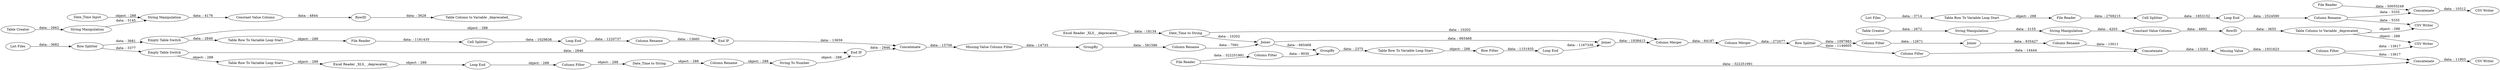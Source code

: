 digraph {
	"1402626503288366059_130" [label="Loop End"]
	"-8281154383961087058_90" [label="Table Column to Variable _deprecated_"]
	"979761365287502436_76" [label="Date_Time Input"]
	"-307177236687154698_67" [label="Empty Table Switch"]
	"-307177236687154698_68" [label="Missing Value Column Filter"]
	"-307177236687154698_49" [label="Table Row To Variable Loop Start"]
	"-307177236687154698_48" [label="Row Splitter"]
	"-307177236687154698_61" [label="String To Number"]
	"-8281154383961087058_87" [label="String Manipulation"]
	"979761365287502436_139" [label="Column Filter"]
	"979761365287502436_182" [label="Column Filter"]
	"3553264548877906103_139" [label="Column Filter"]
	"-307177236687154698_58" [label="Date_Time to String"]
	"-307177236687154698_57" [label="Column Filter"]
	"979761365287502436_167" [label="CSV Writer"]
	"-307177236687154698_50" [label="Cell Splitter"]
	"-307177236687154698_65" [label="End IF"]
	"-8281154383961087058_81" [label="Table Creator"]
	"979761365287502436_181" [label="CSV Writer"]
	"-6331891933617666624_70" [label="Cell Splitter"]
	"1402626503288366059_128" [label="Row Filter"]
	"-8281154383961087058_80" [label="Table Column to Variable _deprecated_"]
	"979761365287502436_8" [label="Excel Reader _XLS_ _deprecated_"]
	"-8281154383961087058_83" [label=RowID]
	"-307177236687154698_55" [label="Loop End"]
	"-307177236687154698_23" [label="Table Row To Variable Loop Start"]
	"-307177236687154698_47" [label="File Reader"]
	"-8281154383961087058_88" [label="Constant Value Column"]
	"979761365287502436_180" [label=Concatenate]
	"-307177236687154698_56" [label=Concatenate]
	"1402626503288366059_129" [label="Table Row To Variable Loop Start"]
	"-8281154383961087058_79" [label="String Manipulation"]
	"979761365287502436_71" [label=Joiner]
	"979761365287502436_138" [label="Missing Value"]
	"979761365287502436_176" [label="File Reader"]
	"979761365287502436_179" [label="File Reader"]
	"-6331891933617666624_60" [label="Column Rename"]
	"3553264548877906103_74" [label="Column Filter"]
	"-6331891933617666624_23" [label="Table Row To Variable Loop Start"]
	"-307177236687154698_59" [label="Column Rename"]
	"-8281154383961087058_86" [label="String Manipulation"]
	"-307177236687154698_66" [label="Empty Table Switch"]
	"-8281154383961087058_85" [label="Table Creator"]
	"-8281154383961087058_82" [label="String Manipulation"]
	"979761365287502436_69" [label="List Files"]
	"3553264548877906103_132" [label="Column Merger"]
	"-307177236687154698_60" [label="Column Rename"]
	"-307177236687154698_63" [label="End IF"]
	"3553264548877906103_135" [label="Row Splitter"]
	"-6331891933617666624_11" [label="Loop End"]
	"-307177236687154698_11" [label="Loop End"]
	"1402626503288366059_126" [label=GroupBy]
	"-307177236687154698_53" [label="Excel Reader _XLS_ _deprecated_"]
	"979761365287502436_75" [label="CSV Writer"]
	"979761365287502436_165" [label="List Files"]
	"979761365287502436_33" [label="Date_Time to String"]
	"-8281154383961087058_89" [label=RowID]
	"3553264548877906103_136" [label=Joiner]
	"3553264548877906103_137" [label=Concatenate]
	"979761365287502436_72" [label=Joiner]
	"979761365287502436_125" [label="Column Rename"]
	"3553264548877906103_138" [label="Column Rename"]
	"979761365287502436_178" [label="CSV Writer"]
	"979761365287502436_177" [label=Concatenate]
	"-6331891933617666624_69" [label="File Reader"]
	"3553264548877906103_133" [label="Column Merger"]
	"979761365287502436_124" [label=GroupBy]
	"-8281154383961087058_84" [label="Constant Value Column"]
	"-6331891933617666624_60" -> "979761365287502436_180" [label="data: : 5335"]
	"-307177236687154698_65" -> "-307177236687154698_56" [label="data: : 13659"]
	"-307177236687154698_53" -> "-307177236687154698_55" [label="object: : 288"]
	"1402626503288366059_129" -> "1402626503288366059_128" [label="object: : 288"]
	"1402626503288366059_128" -> "1402626503288366059_130" [label="data: : 1151935"]
	"-6331891933617666624_70" -> "-6331891933617666624_11" [label="data: : 1853152"]
	"979761365287502436_76" -> "-8281154383961087058_79" [label="object: : 288"]
	"979761365287502436_180" -> "979761365287502436_181" [label="data: : 10312"]
	"-8281154383961087058_89" -> "-8281154383961087058_90" [label="data: : 3655"]
	"-6331891933617666624_60" -> "979761365287502436_167" [label="data: : 5335"]
	"-307177236687154698_47" -> "-307177236687154698_50" [label="data: : 1181435"]
	"-8281154383961087058_83" -> "-8281154383961087058_80" [label="data: : 3628"]
	"-8281154383961087058_85" -> "-8281154383961087058_86" [label="data: : 2672"]
	"3553264548877906103_74" -> "3553264548877906103_136" [label="data: : 12671"]
	"-307177236687154698_60" -> "-307177236687154698_65" [label="data: : 13660"]
	"-307177236687154698_66" -> "-307177236687154698_63" [label="data: : 2846"]
	"3553264548877906103_136" -> "3553264548877906103_138" [label="data: : 835427"]
	"-307177236687154698_67" -> "-307177236687154698_65" [label="object: : 288"]
	"-6331891933617666624_23" -> "-6331891933617666624_69" [label="object: : 288"]
	"979761365287502436_33" -> "979761365287502436_71" [label="data: : 10202"]
	"979761365287502436_139" -> "979761365287502436_75" [label="data: : 13617"]
	"-307177236687154698_57" -> "-307177236687154698_58" [label="object: : 288"]
	"979761365287502436_176" -> "979761365287502436_182" [label="data: : 322251991"]
	"-307177236687154698_58" -> "-307177236687154698_59" [label="object: : 288"]
	"-307177236687154698_66" -> "-307177236687154698_49" [label="object: : 288"]
	"-8281154383961087058_87" -> "-8281154383961087058_88" [label="data: : 4203"]
	"979761365287502436_33" -> "3553264548877906103_132" [label="data: : 10202"]
	"3553264548877906103_132" -> "3553264548877906103_133" [label="data: : 64187"]
	"-307177236687154698_61" -> "-307177236687154698_63" [label="object: : 288"]
	"979761365287502436_165" -> "-6331891933617666624_23" [label="data: : 3714"]
	"1402626503288366059_126" -> "1402626503288366059_129" [label="data: : 2375"]
	"-307177236687154698_56" -> "-307177236687154698_68" [label="data: : 15706"]
	"-307177236687154698_67" -> "-307177236687154698_23" [label="data: : 2846"]
	"979761365287502436_69" -> "-307177236687154698_48" [label="data: : 3682"]
	"979761365287502436_72" -> "3553264548877906103_132" [label="data: : 1938413"]
	"979761365287502436_125" -> "979761365287502436_71" [label="data: : 7091"]
	"3553264548877906103_138" -> "3553264548877906103_137" [label="data: : 13011"]
	"1402626503288366059_130" -> "979761365287502436_72" [label="data: : 1167339"]
	"-307177236687154698_48" -> "-307177236687154698_66" [label="data: : 3377"]
	"3553264548877906103_139" -> "3553264548877906103_137" [label="data: : 14444"]
	"979761365287502436_8" -> "979761365287502436_33" [label="data: : 18134"]
	"979761365287502436_124" -> "979761365287502436_125" [label="data: : 581586"]
	"-307177236687154698_63" -> "-307177236687154698_56" [label="data: : 2846"]
	"3553264548877906103_137" -> "979761365287502436_138" [label="data: : 13263"]
	"-307177236687154698_49" -> "-307177236687154698_53" [label="object: : 288"]
	"979761365287502436_179" -> "979761365287502436_180" [label="data: : 50055249"]
	"-8281154383961087058_79" -> "-8281154383961087058_84" [label="data: : 4176"]
	"3553264548877906103_135" -> "3553264548877906103_139" [label="data: : 1146605"]
	"-8281154383961087058_82" -> "-8281154383961087058_79" [label="data: : 3145"]
	"979761365287502436_138" -> "979761365287502436_139" [label="data: : 1931623"]
	"979761365287502436_176" -> "979761365287502436_177" [label="data: : 322251991"]
	"-8281154383961087058_88" -> "-8281154383961087058_89" [label="data: : 4892"]
	"-307177236687154698_50" -> "-307177236687154698_11" [label="data: : 1029836"]
	"979761365287502436_71" -> "979761365287502436_72" [label="data: : 665468"]
	"979761365287502436_139" -> "979761365287502436_177" [label="data: : 13617"]
	"3553264548877906103_135" -> "3553264548877906103_74" [label="data: : 1097983"]
	"-8281154383961087058_90" -> "979761365287502436_167" [label="object: : 288"]
	"-307177236687154698_23" -> "-307177236687154698_47" [label="object: : 288"]
	"979761365287502436_71" -> "1402626503288366059_126" [label="data: : 665468"]
	"979761365287502436_182" -> "1402626503288366059_126" [label="data: : 9030"]
	"-307177236687154698_59" -> "-307177236687154698_61" [label="object: : 288"]
	"-8281154383961087058_90" -> "979761365287502436_75" [label="object: : 288"]
	"-307177236687154698_68" -> "979761365287502436_124" [label="data: : 14733"]
	"-307177236687154698_48" -> "-307177236687154698_67" [label="data: : 3681"]
	"-6331891933617666624_11" -> "-6331891933617666624_60" [label="data: : 2524590"]
	"3553264548877906103_133" -> "3553264548877906103_135" [label="data: : 272077"]
	"-6331891933617666624_69" -> "-6331891933617666624_70" [label="data: : 2769215"]
	"-8281154383961087058_81" -> "-8281154383961087058_82" [label="data: : 2662"]
	"-8281154383961087058_84" -> "-8281154383961087058_83" [label="data: : 4844"]
	"-307177236687154698_11" -> "-307177236687154698_60" [label="data: : 1220737"]
	"-307177236687154698_55" -> "-307177236687154698_57" [label="object: : 288"]
	"979761365287502436_177" -> "979761365287502436_178" [label="data: : 11903"]
	"-8281154383961087058_86" -> "-8281154383961087058_87" [label="data: : 3155"]
	rankdir=LR
}
